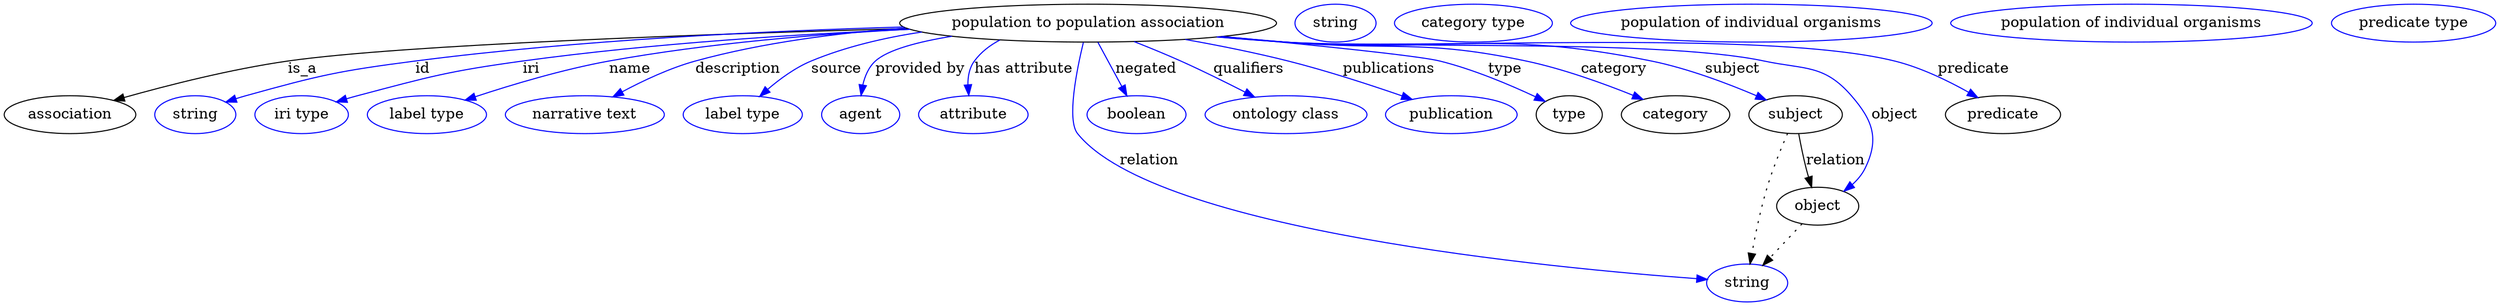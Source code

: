 digraph {
	graph [bb="0,0,2366.4,283"];
	node [label="\N"];
	"population to population association"	[height=0.5,
		label="population to population association",
		pos="1029.4,265",
		width=4.9648];
	association	[height=0.5,
		pos="62.394,178",
		width=1.7332];
	"population to population association" -> association	[label=is_a,
		lp="283.39,221.5",
		pos="e,103.96,191.52 857.71,259.9 669.17,254.73 378.66,244.57 269.39,229 215.52,221.32 155.16,205.94 113.59,194.26"];
	id	[color=blue,
		height=0.5,
		label=string,
		pos="181.39,178",
		width=1.0652];
	"population to population association" -> id	[color=blue,
		label=id,
		lp="397.39,221.5",
		pos="e,210.38,189.99 854.17,261.35 725.41,257.72 546.45,249.16 390.39,229 317.95,219.64 299.77,215.57 229.39,196 226.29,195.14 223.09,\
194.17 219.89,193.15",
		style=solid];
	iri	[color=blue,
		height=0.5,
		label="iri type",
		pos="282.39,178",
		width=1.2277];
	"population to population association" -> iri	[color=blue,
		label=iri,
		lp="500.39,221.5",
		pos="e,315.32,190.14 860.38,259.14 754.32,254.57 614.92,245.78 492.39,229 421.75,219.32 404.32,214.25 335.39,196 332.02,195.11 328.55,\
194.13 325.07,193.11",
		style=solid];
	name	[color=blue,
		height=0.5,
		label="label type",
		pos="401.39,178",
		width=1.5707];
	"population to population association" -> name	[color=blue,
		label=name,
		lp="594.39,221.5",
		pos="e,437.66,191.84 860.07,259.21 773.99,254.7 668.04,245.95 574.39,229 530.57,221.07 481.96,206.48 447.45,195.11",
		style=solid];
	description	[color=blue,
		height=0.5,
		label="narrative text",
		pos="551.39,178",
		width=2.0943];
	"population to population association" -> description	[color=blue,
		label=description,
		lp="696.89,221.5",
		pos="e,578.01,194.9 856.29,260.38 792.56,255.77 720.35,246.63 656.39,229 632.2,222.33 606.74,210.35 586.95,199.78",
		style=solid];
	source	[color=blue,
		height=0.5,
		label="label type",
		pos="701.39,178",
		width=1.5707];
	"population to population association" -> source	[color=blue,
		label=source,
		lp="790.39,221.5",
		pos="e,717.48,195.3 871.5,256.56 835.99,251.21 799.14,242.62 766.39,229 751.23,222.69 736.53,211.92 724.96,201.98",
		style=solid];
	"provided by"	[color=blue,
		height=0.5,
		label=agent,
		pos="813.39,178",
		width=1.0291];
	"population to population association" -> "provided by"	[color=blue,
		label="provided by",
		lp="869.89,221.5",
		pos="e,813.74,196.24 900,252.52 867.93,247.29 839.31,239.77 827.39,229 820.93,223.16 817.35,214.6 815.4,206.2",
		style=solid];
	"has attribute"	[color=blue,
		height=0.5,
		label=attribute,
		pos="920.39,178",
		width=1.4443];
	"population to population association" -> "has attribute"	[color=blue,
		label="has attribute",
		lp="968.39,221.5",
		pos="e,916.06,196.35 945.64,248.98 936.21,244.04 927.74,237.55 921.39,229 916.64,222.6 915.17,214.36 915.24,206.43",
		style=solid];
	relation	[color=blue,
		height=0.5,
		label=string,
		pos="1654.4,18",
		width=1.0652];
	"population to population association" -> relation	[color=blue,
		label=relation,
		lp="1087.4,134.5",
		pos="e,1616.6,21.405 1024.9,246.61 1018.6,220.53 1009,172.95 1019.4,160 1093.4,67.715 1471.7,32.038 1606.6,22.128",
		style=solid];
	negated	[color=blue,
		height=0.5,
		label=boolean,
		pos="1075.4,178",
		width=1.2999];
	"population to population association" -> negated	[color=blue,
		label=negated,
		lp="1084.4,221.5",
		pos="e,1066.3,195.89 1038.7,246.8 1045.2,234.74 1054.1,218.4 1061.4,204.79",
		style=solid];
	qualifiers	[color=blue,
		height=0.5,
		label="ontology class",
		pos="1216.4,178",
		width=2.1304];
	"population to population association" -> qualifiers	[color=blue,
		label=qualifiers,
		lp="1181.9,221.5",
		pos="e,1186.8,194.8 1073.1,247.49 1087.4,241.89 1103.2,235.41 1117.4,229 1137.6,219.91 1159.6,208.9 1177.7,199.53",
		style=solid];
	publications	[color=blue,
		height=0.5,
		label=publication,
		pos="1373.4,178",
		width=1.7332];
	"population to population association" -> publications	[color=blue,
		label=publications,
		lp="1315.4,221.5",
		pos="e,1336.5,192.51 1121.7,249.51 1152.9,243.95 1187.9,236.99 1219.4,229 1256,219.72 1296.7,206.4 1327,195.84",
		style=solid];
	type	[height=0.5,
		pos="1485.4,178",
		width=0.86659];
	"population to population association" -> type	[color=blue,
		label=type,
		lp="1424.4,221.5",
		pos="e,1462.7,190.63 1157.2,252.35 1242.7,244.25 1343.3,234.03 1363.4,229 1395.1,221.04 1429.5,206.37 1453.6,194.97",
		style=solid];
	category	[height=0.5,
		pos="1586.4,178",
		width=1.4263];
	"population to population association" -> category	[color=blue,
		label=category,
		lp="1527.9,221.5",
		pos="e,1555.5,192.51 1156.5,252.31 1176.9,250.49 1197.7,248.67 1217.4,247 1318.2,238.44 1345.4,249.98 1444.4,229 1479.6,221.54 1518.1,\
207.63 1546,196.37",
		style=solid];
	subject	[height=0.5,
		pos="1700.4,178",
		width=1.2277];
	"population to population association" -> subject	[color=blue,
		label=subject,
		lp="1640.4,221.5",
		pos="e,1672.5,191.98 1154,252.06 1175.1,250.23 1196.9,248.46 1217.4,247 1371,236.06 1412.5,259.74 1563.4,229 1598.2,221.91 1636,207.58 \
1663.1,196.07",
		style=solid];
	object	[height=0.5,
		pos="1721.4,91",
		width=1.0832];
	"population to population association" -> object	[color=blue,
		label=object,
		lp="1794.4,178",
		pos="e,1746.3,105.25 1152.7,251.95 1174.2,250.1 1196.5,248.36 1217.4,247 1317.9,240.46 1571.8,249.91 1670.4,229 1709.2,220.76 1727.4,\
225.99 1753.4,196 1773.8,172.42 1780.1,155.03 1766.4,127 1763.5,121.17 1759.2,116.02 1754.3,111.6",
		style=solid];
	predicate	[height=0.5,
		pos="1897.4,178",
		width=1.5165];
	"population to population association" -> predicate	[color=blue,
		label=predicate,
		lp="1869.4,221.5",
		pos="e,1873.5,194.19 1151.9,251.87 1173.7,250.01 1196.2,248.29 1217.4,247 1345.4,239.22 1669.8,259.69 1794.4,229 1819.2,222.88 1845.1,\
210.29 1864.7,199.27",
		style=solid];
	association_type	[color=blue,
		height=0.5,
		label=string,
		pos="1264.4,265",
		width=1.0652];
	association_category	[color=blue,
		height=0.5,
		label="category type",
		pos="1395.4,265",
		width=2.0762];
	subject -> relation	[pos="e,1657.1,36.136 1692.8,160.24 1686.9,146.64 1678.8,126.88 1673.4,109 1667.1,88.265 1662.2,64.241 1658.9,46.231",
		style=dotted];
	subject -> object	[label=relation,
		lp="1738.4,134.5",
		pos="e,1715.7,108.98 1703.4,159.77 1705.2,150.09 1707.6,137.8 1710.4,127 1711.1,124.32 1711.9,121.53 1712.7,118.76"];
	"population to population association_subject"	[color=blue,
		height=0.5,
		label="population of individual organisms",
		pos="1659.4,265",
		width=4.7662];
	object -> relation	[pos="e,1669.2,34.713 1706.5,74.243 1697.6,64.775 1686.1,52.56 1676.1,42.024",
		style=dotted];
	"population to population association_object"	[color=blue,
		height=0.5,
		label="population of individual organisms",
		pos="2020.4,265",
		width=4.7662];
	"population to population association_predicate"	[color=blue,
		height=0.5,
		label="predicate type",
		pos="2288.4,265",
		width=2.1665];
}
